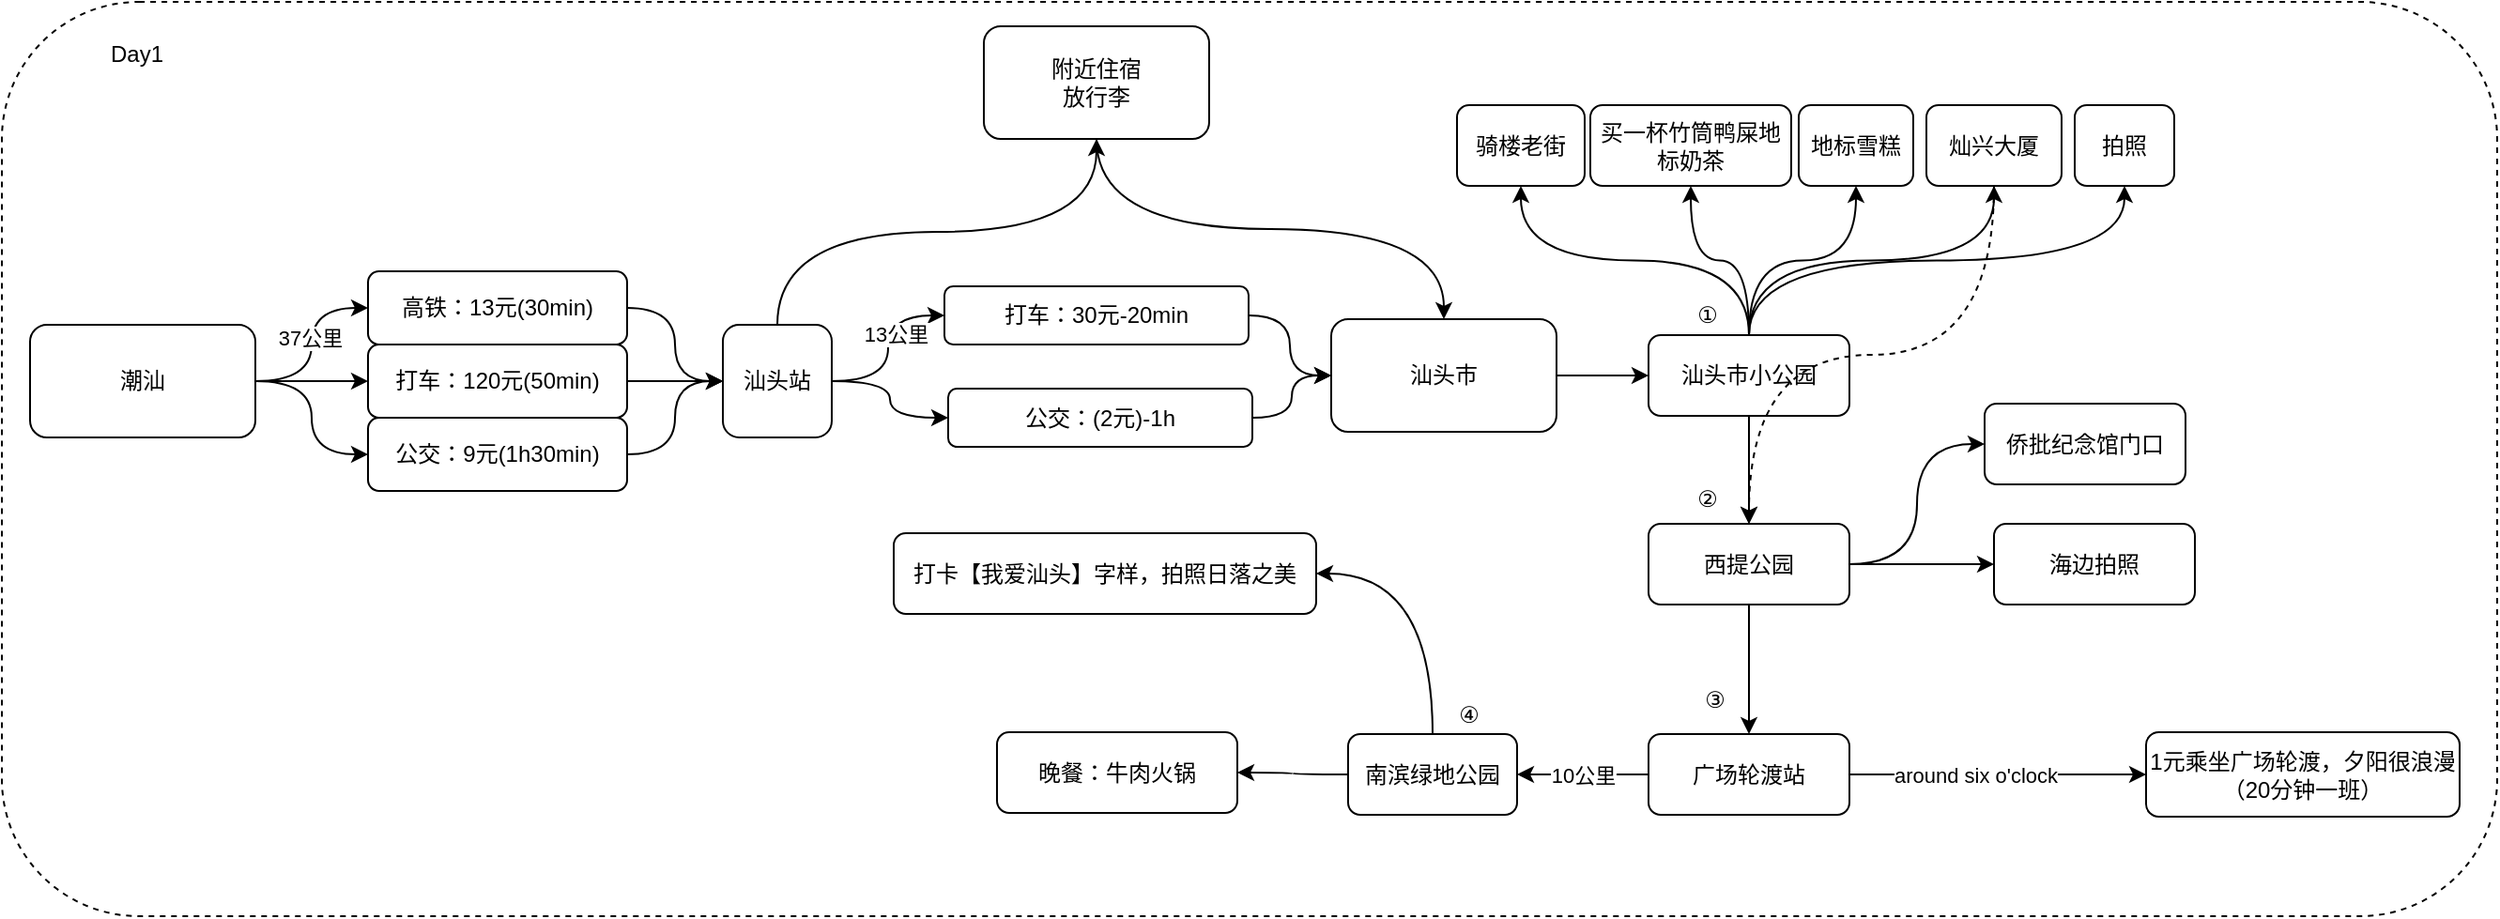 <mxfile version="21.8.0" type="github">
  <diagram name="Page-1" id="2De19-GFRlz3SGY3y6sL">
    <mxGraphModel dx="1834" dy="110" grid="0" gridSize="10" guides="1" tooltips="1" connect="1" arrows="1" fold="1" page="0" pageScale="1" pageWidth="827" pageHeight="1169" math="0" shadow="0">
      <root>
        <mxCell id="0" />
        <mxCell id="1" parent="0" />
        <mxCell id="abIulxFBXIMXuIP0iVFJ-1" value="" style="rounded=1;whiteSpace=wrap;html=1;dashed=1;" vertex="1" parent="1">
          <mxGeometry x="-248" y="836" width="1329" height="487" as="geometry" />
        </mxCell>
        <mxCell id="abIulxFBXIMXuIP0iVFJ-2" style="edgeStyle=orthogonalEdgeStyle;curved=1;rounded=0;orthogonalLoop=1;jettySize=auto;html=1;entryX=0.5;entryY=1;entryDx=0;entryDy=0;exitX=0.5;exitY=0;exitDx=0;exitDy=0;" edge="1" parent="1" source="abIulxFBXIMXuIP0iVFJ-6" target="abIulxFBXIMXuIP0iVFJ-21">
          <mxGeometry relative="1" as="geometry" />
        </mxCell>
        <mxCell id="abIulxFBXIMXuIP0iVFJ-3" style="edgeStyle=orthogonalEdgeStyle;curved=1;rounded=0;orthogonalLoop=1;jettySize=auto;html=1;entryX=0;entryY=0.5;entryDx=0;entryDy=0;" edge="1" parent="1" source="abIulxFBXIMXuIP0iVFJ-6" target="abIulxFBXIMXuIP0iVFJ-23">
          <mxGeometry relative="1" as="geometry" />
        </mxCell>
        <mxCell id="abIulxFBXIMXuIP0iVFJ-4" value="13公里" style="edgeLabel;html=1;align=center;verticalAlign=middle;resizable=0;points=[];" vertex="1" connectable="0" parent="abIulxFBXIMXuIP0iVFJ-3">
          <mxGeometry x="0.172" y="-3" relative="1" as="geometry">
            <mxPoint x="1" as="offset" />
          </mxGeometry>
        </mxCell>
        <mxCell id="abIulxFBXIMXuIP0iVFJ-5" style="edgeStyle=orthogonalEdgeStyle;curved=1;rounded=0;orthogonalLoop=1;jettySize=auto;html=1;entryX=0;entryY=0.5;entryDx=0;entryDy=0;" edge="1" parent="1" source="abIulxFBXIMXuIP0iVFJ-6" target="abIulxFBXIMXuIP0iVFJ-25">
          <mxGeometry relative="1" as="geometry" />
        </mxCell>
        <mxCell id="abIulxFBXIMXuIP0iVFJ-6" value="汕头站" style="rounded=1;whiteSpace=wrap;html=1;" vertex="1" parent="1">
          <mxGeometry x="136" y="1008" width="58" height="60" as="geometry" />
        </mxCell>
        <mxCell id="abIulxFBXIMXuIP0iVFJ-7" style="edgeStyle=orthogonalEdgeStyle;rounded=0;orthogonalLoop=1;jettySize=auto;html=1;entryX=0;entryY=0.5;entryDx=0;entryDy=0;curved=1;" edge="1" parent="1" source="abIulxFBXIMXuIP0iVFJ-11" target="abIulxFBXIMXuIP0iVFJ-13">
          <mxGeometry relative="1" as="geometry" />
        </mxCell>
        <mxCell id="abIulxFBXIMXuIP0iVFJ-8" value="37公里" style="edgeLabel;html=1;align=center;verticalAlign=middle;resizable=0;points=[];" vertex="1" connectable="0" parent="abIulxFBXIMXuIP0iVFJ-7">
          <mxGeometry x="0.081" y="1" relative="1" as="geometry">
            <mxPoint as="offset" />
          </mxGeometry>
        </mxCell>
        <mxCell id="abIulxFBXIMXuIP0iVFJ-9" style="edgeStyle=orthogonalEdgeStyle;rounded=0;orthogonalLoop=1;jettySize=auto;html=1;" edge="1" parent="1" source="abIulxFBXIMXuIP0iVFJ-11" target="abIulxFBXIMXuIP0iVFJ-15">
          <mxGeometry relative="1" as="geometry" />
        </mxCell>
        <mxCell id="abIulxFBXIMXuIP0iVFJ-10" style="edgeStyle=orthogonalEdgeStyle;rounded=0;orthogonalLoop=1;jettySize=auto;html=1;entryX=0;entryY=0.5;entryDx=0;entryDy=0;curved=1;" edge="1" parent="1" source="abIulxFBXIMXuIP0iVFJ-11" target="abIulxFBXIMXuIP0iVFJ-17">
          <mxGeometry relative="1" as="geometry" />
        </mxCell>
        <mxCell id="abIulxFBXIMXuIP0iVFJ-11" value="潮汕" style="rounded=1;whiteSpace=wrap;html=1;" vertex="1" parent="1">
          <mxGeometry x="-233" y="1008" width="120" height="60" as="geometry" />
        </mxCell>
        <mxCell id="abIulxFBXIMXuIP0iVFJ-12" style="edgeStyle=orthogonalEdgeStyle;rounded=0;orthogonalLoop=1;jettySize=auto;html=1;entryX=0;entryY=0.5;entryDx=0;entryDy=0;curved=1;" edge="1" parent="1" source="abIulxFBXIMXuIP0iVFJ-13" target="abIulxFBXIMXuIP0iVFJ-6">
          <mxGeometry relative="1" as="geometry" />
        </mxCell>
        <mxCell id="abIulxFBXIMXuIP0iVFJ-13" value="高铁：13元(30min)" style="rounded=1;whiteSpace=wrap;html=1;" vertex="1" parent="1">
          <mxGeometry x="-53" y="979.5" width="138" height="39" as="geometry" />
        </mxCell>
        <mxCell id="abIulxFBXIMXuIP0iVFJ-14" style="edgeStyle=orthogonalEdgeStyle;rounded=0;orthogonalLoop=1;jettySize=auto;html=1;entryX=0;entryY=0.5;entryDx=0;entryDy=0;curved=1;" edge="1" parent="1" source="abIulxFBXIMXuIP0iVFJ-15" target="abIulxFBXIMXuIP0iVFJ-6">
          <mxGeometry relative="1" as="geometry" />
        </mxCell>
        <mxCell id="abIulxFBXIMXuIP0iVFJ-15" value="打车：120元(50min)" style="rounded=1;whiteSpace=wrap;html=1;" vertex="1" parent="1">
          <mxGeometry x="-53" y="1018.5" width="138" height="39" as="geometry" />
        </mxCell>
        <mxCell id="abIulxFBXIMXuIP0iVFJ-16" style="edgeStyle=orthogonalEdgeStyle;curved=1;rounded=0;orthogonalLoop=1;jettySize=auto;html=1;entryX=0;entryY=0.5;entryDx=0;entryDy=0;" edge="1" parent="1" source="abIulxFBXIMXuIP0iVFJ-17" target="abIulxFBXIMXuIP0iVFJ-6">
          <mxGeometry relative="1" as="geometry" />
        </mxCell>
        <mxCell id="abIulxFBXIMXuIP0iVFJ-17" value="公交：9元(1h30min)" style="rounded=1;whiteSpace=wrap;html=1;" vertex="1" parent="1">
          <mxGeometry x="-53" y="1057.5" width="138" height="39" as="geometry" />
        </mxCell>
        <mxCell id="abIulxFBXIMXuIP0iVFJ-18" style="edgeStyle=orthogonalEdgeStyle;curved=1;rounded=0;orthogonalLoop=1;jettySize=auto;html=1;entryX=0;entryY=0.5;entryDx=0;entryDy=0;" edge="1" parent="1" source="abIulxFBXIMXuIP0iVFJ-19" target="abIulxFBXIMXuIP0iVFJ-32">
          <mxGeometry relative="1" as="geometry" />
        </mxCell>
        <mxCell id="abIulxFBXIMXuIP0iVFJ-19" value="汕头市" style="rounded=1;whiteSpace=wrap;html=1;" vertex="1" parent="1">
          <mxGeometry x="460" y="1005" width="120" height="60" as="geometry" />
        </mxCell>
        <mxCell id="abIulxFBXIMXuIP0iVFJ-20" style="edgeStyle=orthogonalEdgeStyle;curved=1;rounded=0;orthogonalLoop=1;jettySize=auto;html=1;entryX=0.5;entryY=0;entryDx=0;entryDy=0;exitX=0.5;exitY=1;exitDx=0;exitDy=0;" edge="1" parent="1" source="abIulxFBXIMXuIP0iVFJ-21" target="abIulxFBXIMXuIP0iVFJ-19">
          <mxGeometry relative="1" as="geometry" />
        </mxCell>
        <mxCell id="abIulxFBXIMXuIP0iVFJ-21" value="附近住宿&lt;br&gt;放行李" style="rounded=1;whiteSpace=wrap;html=1;" vertex="1" parent="1">
          <mxGeometry x="275" y="849" width="120" height="60" as="geometry" />
        </mxCell>
        <mxCell id="abIulxFBXIMXuIP0iVFJ-22" style="edgeStyle=orthogonalEdgeStyle;curved=1;rounded=0;orthogonalLoop=1;jettySize=auto;html=1;entryX=0;entryY=0.5;entryDx=0;entryDy=0;" edge="1" parent="1" source="abIulxFBXIMXuIP0iVFJ-23" target="abIulxFBXIMXuIP0iVFJ-19">
          <mxGeometry relative="1" as="geometry" />
        </mxCell>
        <mxCell id="abIulxFBXIMXuIP0iVFJ-23" value="打车：30元-20min" style="rounded=1;whiteSpace=wrap;html=1;" vertex="1" parent="1">
          <mxGeometry x="254" y="987.5" width="162" height="31" as="geometry" />
        </mxCell>
        <mxCell id="abIulxFBXIMXuIP0iVFJ-24" style="edgeStyle=orthogonalEdgeStyle;curved=1;rounded=0;orthogonalLoop=1;jettySize=auto;html=1;entryX=0;entryY=0.5;entryDx=0;entryDy=0;" edge="1" parent="1" source="abIulxFBXIMXuIP0iVFJ-25" target="abIulxFBXIMXuIP0iVFJ-19">
          <mxGeometry relative="1" as="geometry" />
        </mxCell>
        <mxCell id="abIulxFBXIMXuIP0iVFJ-25" value="公交：(2元)-1h" style="rounded=1;whiteSpace=wrap;html=1;" vertex="1" parent="1">
          <mxGeometry x="256" y="1042" width="162" height="31" as="geometry" />
        </mxCell>
        <mxCell id="abIulxFBXIMXuIP0iVFJ-26" style="edgeStyle=orthogonalEdgeStyle;curved=1;rounded=0;orthogonalLoop=1;jettySize=auto;html=1;entryX=0.5;entryY=1;entryDx=0;entryDy=0;exitX=0.5;exitY=0;exitDx=0;exitDy=0;" edge="1" parent="1" source="abIulxFBXIMXuIP0iVFJ-32" target="abIulxFBXIMXuIP0iVFJ-33">
          <mxGeometry relative="1" as="geometry" />
        </mxCell>
        <mxCell id="abIulxFBXIMXuIP0iVFJ-27" style="edgeStyle=orthogonalEdgeStyle;curved=1;rounded=0;orthogonalLoop=1;jettySize=auto;html=1;entryX=0.5;entryY=1;entryDx=0;entryDy=0;" edge="1" parent="1" source="abIulxFBXIMXuIP0iVFJ-32" target="abIulxFBXIMXuIP0iVFJ-34">
          <mxGeometry relative="1" as="geometry" />
        </mxCell>
        <mxCell id="abIulxFBXIMXuIP0iVFJ-28" style="edgeStyle=orthogonalEdgeStyle;curved=1;rounded=0;orthogonalLoop=1;jettySize=auto;html=1;entryX=0.5;entryY=1;entryDx=0;entryDy=0;exitX=0.5;exitY=0;exitDx=0;exitDy=0;" edge="1" parent="1" source="abIulxFBXIMXuIP0iVFJ-32" target="abIulxFBXIMXuIP0iVFJ-35">
          <mxGeometry relative="1" as="geometry" />
        </mxCell>
        <mxCell id="abIulxFBXIMXuIP0iVFJ-29" style="edgeStyle=orthogonalEdgeStyle;curved=1;rounded=0;orthogonalLoop=1;jettySize=auto;html=1;exitX=0.5;exitY=0;exitDx=0;exitDy=0;" edge="1" parent="1" source="abIulxFBXIMXuIP0iVFJ-32" target="abIulxFBXIMXuIP0iVFJ-43">
          <mxGeometry relative="1" as="geometry" />
        </mxCell>
        <mxCell id="abIulxFBXIMXuIP0iVFJ-30" style="edgeStyle=orthogonalEdgeStyle;curved=1;rounded=0;orthogonalLoop=1;jettySize=auto;html=1;entryX=0.5;entryY=1;entryDx=0;entryDy=0;exitX=0.5;exitY=0;exitDx=0;exitDy=0;" edge="1" parent="1" source="abIulxFBXIMXuIP0iVFJ-32" target="abIulxFBXIMXuIP0iVFJ-37">
          <mxGeometry relative="1" as="geometry" />
        </mxCell>
        <mxCell id="abIulxFBXIMXuIP0iVFJ-31" style="edgeStyle=orthogonalEdgeStyle;curved=1;rounded=0;orthogonalLoop=1;jettySize=auto;html=1;entryX=0.5;entryY=0;entryDx=0;entryDy=0;" edge="1" parent="1" source="abIulxFBXIMXuIP0iVFJ-32" target="abIulxFBXIMXuIP0iVFJ-41">
          <mxGeometry relative="1" as="geometry" />
        </mxCell>
        <mxCell id="abIulxFBXIMXuIP0iVFJ-32" value="汕头市小公园" style="rounded=1;whiteSpace=wrap;html=1;" vertex="1" parent="1">
          <mxGeometry x="629" y="1013.5" width="107" height="43" as="geometry" />
        </mxCell>
        <mxCell id="abIulxFBXIMXuIP0iVFJ-33" value="骑楼老街" style="rounded=1;whiteSpace=wrap;html=1;" vertex="1" parent="1">
          <mxGeometry x="527" y="891" width="68" height="43" as="geometry" />
        </mxCell>
        <mxCell id="abIulxFBXIMXuIP0iVFJ-34" value="买一杯竹筒鸭屎地标奶茶" style="rounded=1;whiteSpace=wrap;html=1;" vertex="1" parent="1">
          <mxGeometry x="598" y="891" width="107" height="43" as="geometry" />
        </mxCell>
        <mxCell id="abIulxFBXIMXuIP0iVFJ-35" value="地标雪糕" style="rounded=1;whiteSpace=wrap;html=1;" vertex="1" parent="1">
          <mxGeometry x="709" y="891" width="61" height="43" as="geometry" />
        </mxCell>
        <mxCell id="abIulxFBXIMXuIP0iVFJ-36" style="edgeStyle=orthogonalEdgeStyle;curved=1;rounded=0;orthogonalLoop=1;jettySize=auto;html=1;exitX=0.5;exitY=1;exitDx=0;exitDy=0;entryX=0.5;entryY=0;entryDx=0;entryDy=0;dashed=1;" edge="1" parent="1" source="abIulxFBXIMXuIP0iVFJ-37" target="abIulxFBXIMXuIP0iVFJ-41">
          <mxGeometry relative="1" as="geometry" />
        </mxCell>
        <mxCell id="abIulxFBXIMXuIP0iVFJ-37" value="灿兴大厦" style="rounded=1;whiteSpace=wrap;html=1;" vertex="1" parent="1">
          <mxGeometry x="777" y="891" width="72" height="43" as="geometry" />
        </mxCell>
        <mxCell id="abIulxFBXIMXuIP0iVFJ-38" style="edgeStyle=orthogonalEdgeStyle;curved=1;rounded=0;orthogonalLoop=1;jettySize=auto;html=1;entryX=0;entryY=0.5;entryDx=0;entryDy=0;" edge="1" parent="1" source="abIulxFBXIMXuIP0iVFJ-41" target="abIulxFBXIMXuIP0iVFJ-42">
          <mxGeometry relative="1" as="geometry" />
        </mxCell>
        <mxCell id="abIulxFBXIMXuIP0iVFJ-39" style="edgeStyle=orthogonalEdgeStyle;curved=1;rounded=0;orthogonalLoop=1;jettySize=auto;html=1;entryX=0;entryY=0.5;entryDx=0;entryDy=0;" edge="1" parent="1" source="abIulxFBXIMXuIP0iVFJ-41" target="abIulxFBXIMXuIP0iVFJ-46">
          <mxGeometry relative="1" as="geometry" />
        </mxCell>
        <mxCell id="abIulxFBXIMXuIP0iVFJ-40" style="edgeStyle=orthogonalEdgeStyle;curved=1;rounded=0;orthogonalLoop=1;jettySize=auto;html=1;entryX=0.5;entryY=0;entryDx=0;entryDy=0;" edge="1" parent="1" source="abIulxFBXIMXuIP0iVFJ-41" target="abIulxFBXIMXuIP0iVFJ-51">
          <mxGeometry relative="1" as="geometry" />
        </mxCell>
        <mxCell id="abIulxFBXIMXuIP0iVFJ-41" value="西提公园" style="rounded=1;whiteSpace=wrap;html=1;" vertex="1" parent="1">
          <mxGeometry x="629" y="1114" width="107" height="43" as="geometry" />
        </mxCell>
        <mxCell id="abIulxFBXIMXuIP0iVFJ-42" value="侨批纪念馆门口" style="rounded=1;whiteSpace=wrap;html=1;" vertex="1" parent="1">
          <mxGeometry x="808" y="1050" width="107" height="43" as="geometry" />
        </mxCell>
        <mxCell id="abIulxFBXIMXuIP0iVFJ-43" value="拍照" style="rounded=1;whiteSpace=wrap;html=1;" vertex="1" parent="1">
          <mxGeometry x="856" y="891" width="53" height="43" as="geometry" />
        </mxCell>
        <mxCell id="abIulxFBXIMXuIP0iVFJ-44" value="①" style="text;html=1;align=center;verticalAlign=middle;resizable=0;points=[];autosize=1;strokeColor=none;fillColor=none;" vertex="1" parent="1">
          <mxGeometry x="645" y="990" width="30" height="26" as="geometry" />
        </mxCell>
        <mxCell id="abIulxFBXIMXuIP0iVFJ-45" value="②" style="text;html=1;align=center;verticalAlign=middle;resizable=0;points=[];autosize=1;strokeColor=none;fillColor=none;" vertex="1" parent="1">
          <mxGeometry x="645" y="1088" width="30" height="26" as="geometry" />
        </mxCell>
        <mxCell id="abIulxFBXIMXuIP0iVFJ-46" value="海边拍照" style="rounded=1;whiteSpace=wrap;html=1;" vertex="1" parent="1">
          <mxGeometry x="813" y="1114" width="107" height="43" as="geometry" />
        </mxCell>
        <mxCell id="abIulxFBXIMXuIP0iVFJ-47" style="edgeStyle=orthogonalEdgeStyle;curved=1;rounded=0;orthogonalLoop=1;jettySize=auto;html=1;entryX=0;entryY=0.5;entryDx=0;entryDy=0;" edge="1" parent="1" source="abIulxFBXIMXuIP0iVFJ-51" target="abIulxFBXIMXuIP0iVFJ-53">
          <mxGeometry relative="1" as="geometry" />
        </mxCell>
        <mxCell id="abIulxFBXIMXuIP0iVFJ-48" value="around six o&#39;clock" style="edgeLabel;html=1;align=center;verticalAlign=middle;resizable=0;points=[];" vertex="1" connectable="0" parent="abIulxFBXIMXuIP0iVFJ-47">
          <mxGeometry x="-0.157" y="1" relative="1" as="geometry">
            <mxPoint y="1" as="offset" />
          </mxGeometry>
        </mxCell>
        <mxCell id="abIulxFBXIMXuIP0iVFJ-49" style="edgeStyle=orthogonalEdgeStyle;curved=1;rounded=0;orthogonalLoop=1;jettySize=auto;html=1;entryX=1;entryY=0.5;entryDx=0;entryDy=0;" edge="1" parent="1" source="abIulxFBXIMXuIP0iVFJ-51" target="abIulxFBXIMXuIP0iVFJ-56">
          <mxGeometry relative="1" as="geometry" />
        </mxCell>
        <mxCell id="abIulxFBXIMXuIP0iVFJ-50" value="10公里" style="edgeLabel;html=1;align=center;verticalAlign=middle;resizable=0;points=[];" vertex="1" connectable="0" parent="abIulxFBXIMXuIP0iVFJ-49">
          <mxGeometry relative="1" as="geometry">
            <mxPoint as="offset" />
          </mxGeometry>
        </mxCell>
        <mxCell id="abIulxFBXIMXuIP0iVFJ-51" value="广场轮渡站" style="rounded=1;whiteSpace=wrap;html=1;" vertex="1" parent="1">
          <mxGeometry x="629" y="1226" width="107" height="43" as="geometry" />
        </mxCell>
        <mxCell id="abIulxFBXIMXuIP0iVFJ-52" value="③" style="text;html=1;align=center;verticalAlign=middle;resizable=0;points=[];autosize=1;strokeColor=none;fillColor=none;" vertex="1" parent="1">
          <mxGeometry x="649" y="1195" width="30" height="26" as="geometry" />
        </mxCell>
        <mxCell id="abIulxFBXIMXuIP0iVFJ-53" value="1元乘坐广场轮渡，夕阳很浪漫（20分钟一班）" style="rounded=1;whiteSpace=wrap;html=1;" vertex="1" parent="1">
          <mxGeometry x="894" y="1225" width="167" height="45" as="geometry" />
        </mxCell>
        <mxCell id="abIulxFBXIMXuIP0iVFJ-54" style="edgeStyle=orthogonalEdgeStyle;curved=1;rounded=0;orthogonalLoop=1;jettySize=auto;html=1;entryX=1;entryY=0.5;entryDx=0;entryDy=0;exitX=0.5;exitY=0;exitDx=0;exitDy=0;" edge="1" parent="1" source="abIulxFBXIMXuIP0iVFJ-56" target="abIulxFBXIMXuIP0iVFJ-57">
          <mxGeometry relative="1" as="geometry" />
        </mxCell>
        <mxCell id="abIulxFBXIMXuIP0iVFJ-55" style="edgeStyle=orthogonalEdgeStyle;curved=1;rounded=0;orthogonalLoop=1;jettySize=auto;html=1;entryX=1;entryY=0.5;entryDx=0;entryDy=0;" edge="1" parent="1" source="abIulxFBXIMXuIP0iVFJ-56" target="abIulxFBXIMXuIP0iVFJ-59">
          <mxGeometry relative="1" as="geometry" />
        </mxCell>
        <mxCell id="abIulxFBXIMXuIP0iVFJ-56" value="南滨绿地公园" style="rounded=1;whiteSpace=wrap;html=1;" vertex="1" parent="1">
          <mxGeometry x="469" y="1226" width="90" height="43" as="geometry" />
        </mxCell>
        <mxCell id="abIulxFBXIMXuIP0iVFJ-57" value="打卡【我爱汕头】字样，拍照日落之美" style="rounded=1;whiteSpace=wrap;html=1;" vertex="1" parent="1">
          <mxGeometry x="227" y="1119" width="225" height="43" as="geometry" />
        </mxCell>
        <mxCell id="abIulxFBXIMXuIP0iVFJ-58" value="④" style="text;html=1;align=center;verticalAlign=middle;resizable=0;points=[];autosize=1;strokeColor=none;fillColor=none;" vertex="1" parent="1">
          <mxGeometry x="518" y="1203" width="30" height="26" as="geometry" />
        </mxCell>
        <mxCell id="abIulxFBXIMXuIP0iVFJ-59" value="晚餐：牛肉火锅&lt;br&gt;" style="rounded=1;whiteSpace=wrap;html=1;" vertex="1" parent="1">
          <mxGeometry x="282" y="1225" width="128" height="43" as="geometry" />
        </mxCell>
        <mxCell id="abIulxFBXIMXuIP0iVFJ-60" value="Day1" style="text;html=1;strokeColor=none;fillColor=none;align=center;verticalAlign=middle;whiteSpace=wrap;rounded=0;" vertex="1" parent="1">
          <mxGeometry x="-206" y="849" width="60" height="30" as="geometry" />
        </mxCell>
      </root>
    </mxGraphModel>
  </diagram>
</mxfile>
